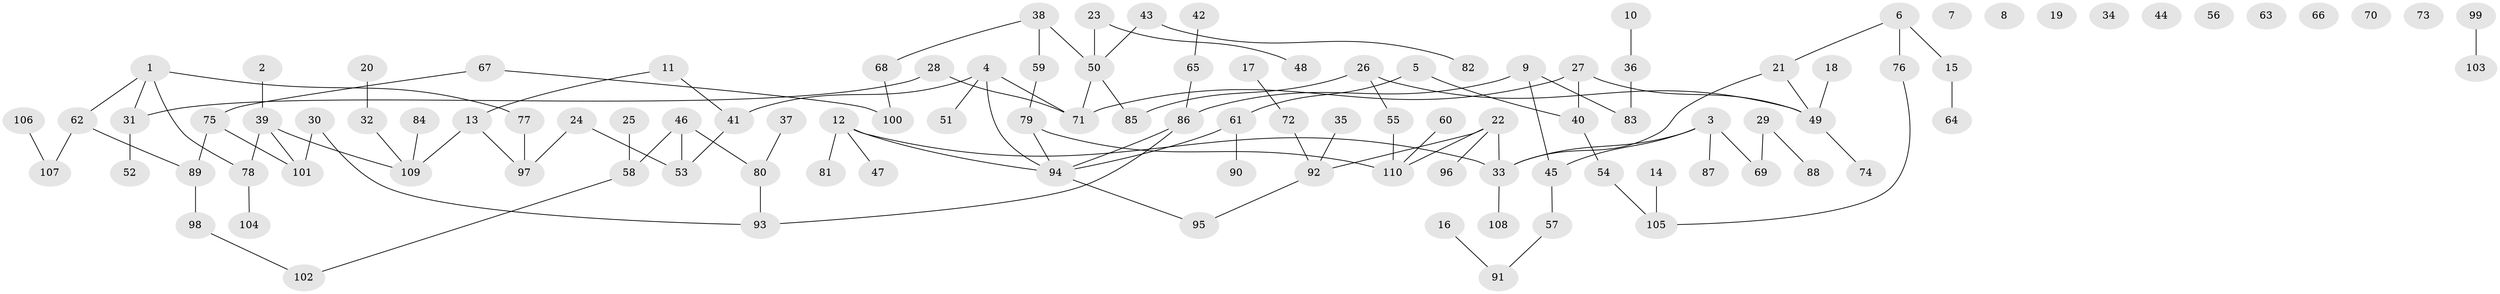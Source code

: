 // coarse degree distribution, {0: 0.3333333333333333, 1: 0.42424242424242425, 2: 0.09090909090909091, 5: 0.06060606060606061, 3: 0.030303030303030304, 10: 0.030303030303030304, 7: 0.030303030303030304}
// Generated by graph-tools (version 1.1) at 2025/42/03/04/25 21:42:47]
// undirected, 110 vertices, 115 edges
graph export_dot {
graph [start="1"]
  node [color=gray90,style=filled];
  1;
  2;
  3;
  4;
  5;
  6;
  7;
  8;
  9;
  10;
  11;
  12;
  13;
  14;
  15;
  16;
  17;
  18;
  19;
  20;
  21;
  22;
  23;
  24;
  25;
  26;
  27;
  28;
  29;
  30;
  31;
  32;
  33;
  34;
  35;
  36;
  37;
  38;
  39;
  40;
  41;
  42;
  43;
  44;
  45;
  46;
  47;
  48;
  49;
  50;
  51;
  52;
  53;
  54;
  55;
  56;
  57;
  58;
  59;
  60;
  61;
  62;
  63;
  64;
  65;
  66;
  67;
  68;
  69;
  70;
  71;
  72;
  73;
  74;
  75;
  76;
  77;
  78;
  79;
  80;
  81;
  82;
  83;
  84;
  85;
  86;
  87;
  88;
  89;
  90;
  91;
  92;
  93;
  94;
  95;
  96;
  97;
  98;
  99;
  100;
  101;
  102;
  103;
  104;
  105;
  106;
  107;
  108;
  109;
  110;
  1 -- 31;
  1 -- 62;
  1 -- 77;
  1 -- 78;
  2 -- 39;
  3 -- 33;
  3 -- 45;
  3 -- 69;
  3 -- 87;
  4 -- 41;
  4 -- 51;
  4 -- 71;
  4 -- 94;
  5 -- 40;
  5 -- 61;
  6 -- 15;
  6 -- 21;
  6 -- 76;
  9 -- 45;
  9 -- 83;
  9 -- 86;
  10 -- 36;
  11 -- 13;
  11 -- 41;
  12 -- 33;
  12 -- 47;
  12 -- 81;
  12 -- 94;
  13 -- 97;
  13 -- 109;
  14 -- 105;
  15 -- 64;
  16 -- 91;
  17 -- 72;
  18 -- 49;
  20 -- 32;
  21 -- 33;
  21 -- 49;
  22 -- 33;
  22 -- 92;
  22 -- 96;
  22 -- 110;
  23 -- 48;
  23 -- 50;
  24 -- 53;
  24 -- 97;
  25 -- 58;
  26 -- 49;
  26 -- 55;
  26 -- 85;
  27 -- 40;
  27 -- 49;
  27 -- 71;
  28 -- 31;
  28 -- 71;
  29 -- 69;
  29 -- 88;
  30 -- 93;
  30 -- 101;
  31 -- 52;
  32 -- 109;
  33 -- 108;
  35 -- 92;
  36 -- 83;
  37 -- 80;
  38 -- 50;
  38 -- 59;
  38 -- 68;
  39 -- 78;
  39 -- 101;
  39 -- 109;
  40 -- 54;
  41 -- 53;
  42 -- 65;
  43 -- 50;
  43 -- 82;
  45 -- 57;
  46 -- 53;
  46 -- 58;
  46 -- 80;
  49 -- 74;
  50 -- 71;
  50 -- 85;
  54 -- 105;
  55 -- 110;
  57 -- 91;
  58 -- 102;
  59 -- 79;
  60 -- 110;
  61 -- 90;
  61 -- 94;
  62 -- 89;
  62 -- 107;
  65 -- 86;
  67 -- 75;
  67 -- 100;
  68 -- 100;
  72 -- 92;
  75 -- 89;
  75 -- 101;
  76 -- 105;
  77 -- 97;
  78 -- 104;
  79 -- 94;
  79 -- 110;
  80 -- 93;
  84 -- 109;
  86 -- 93;
  86 -- 94;
  89 -- 98;
  92 -- 95;
  94 -- 95;
  98 -- 102;
  99 -- 103;
  106 -- 107;
}
